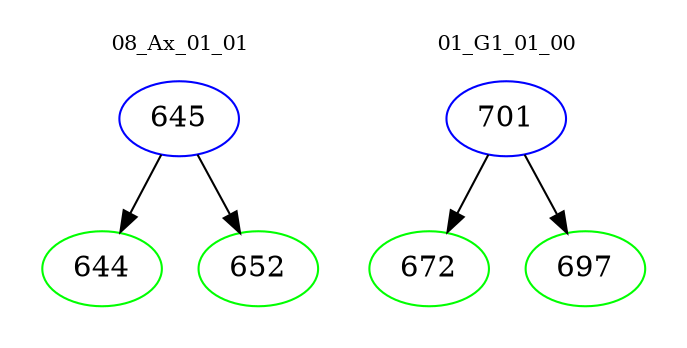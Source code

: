 digraph{
subgraph cluster_0 {
color = white
label = "08_Ax_01_01";
fontsize=10;
T0_645 [label="645", color="blue"]
T0_645 -> T0_644 [color="black"]
T0_644 [label="644", color="green"]
T0_645 -> T0_652 [color="black"]
T0_652 [label="652", color="green"]
}
subgraph cluster_1 {
color = white
label = "01_G1_01_00";
fontsize=10;
T1_701 [label="701", color="blue"]
T1_701 -> T1_672 [color="black"]
T1_672 [label="672", color="green"]
T1_701 -> T1_697 [color="black"]
T1_697 [label="697", color="green"]
}
}
